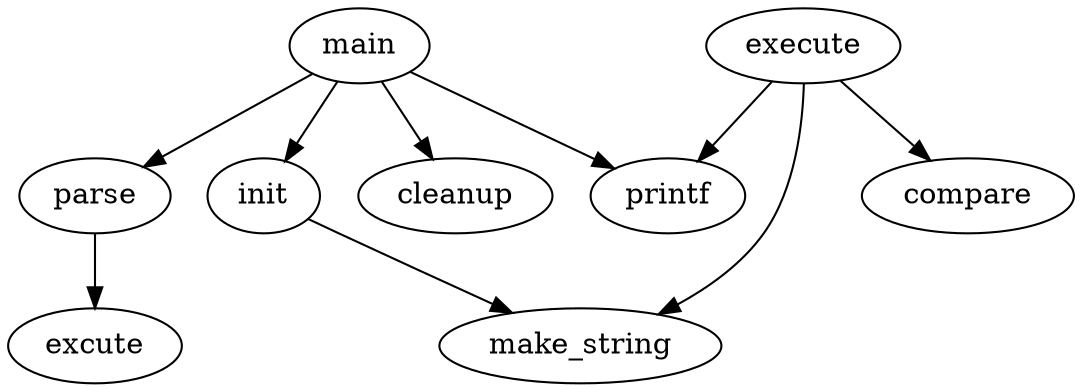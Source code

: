 digraph G {
  main -> parse -> excute;
  main -> init;
  main -> cleanup;
  execute -> make_string;
  execute -> printf;
  init -> make_string;
  main -> printf;
  execute -> compare;
}
